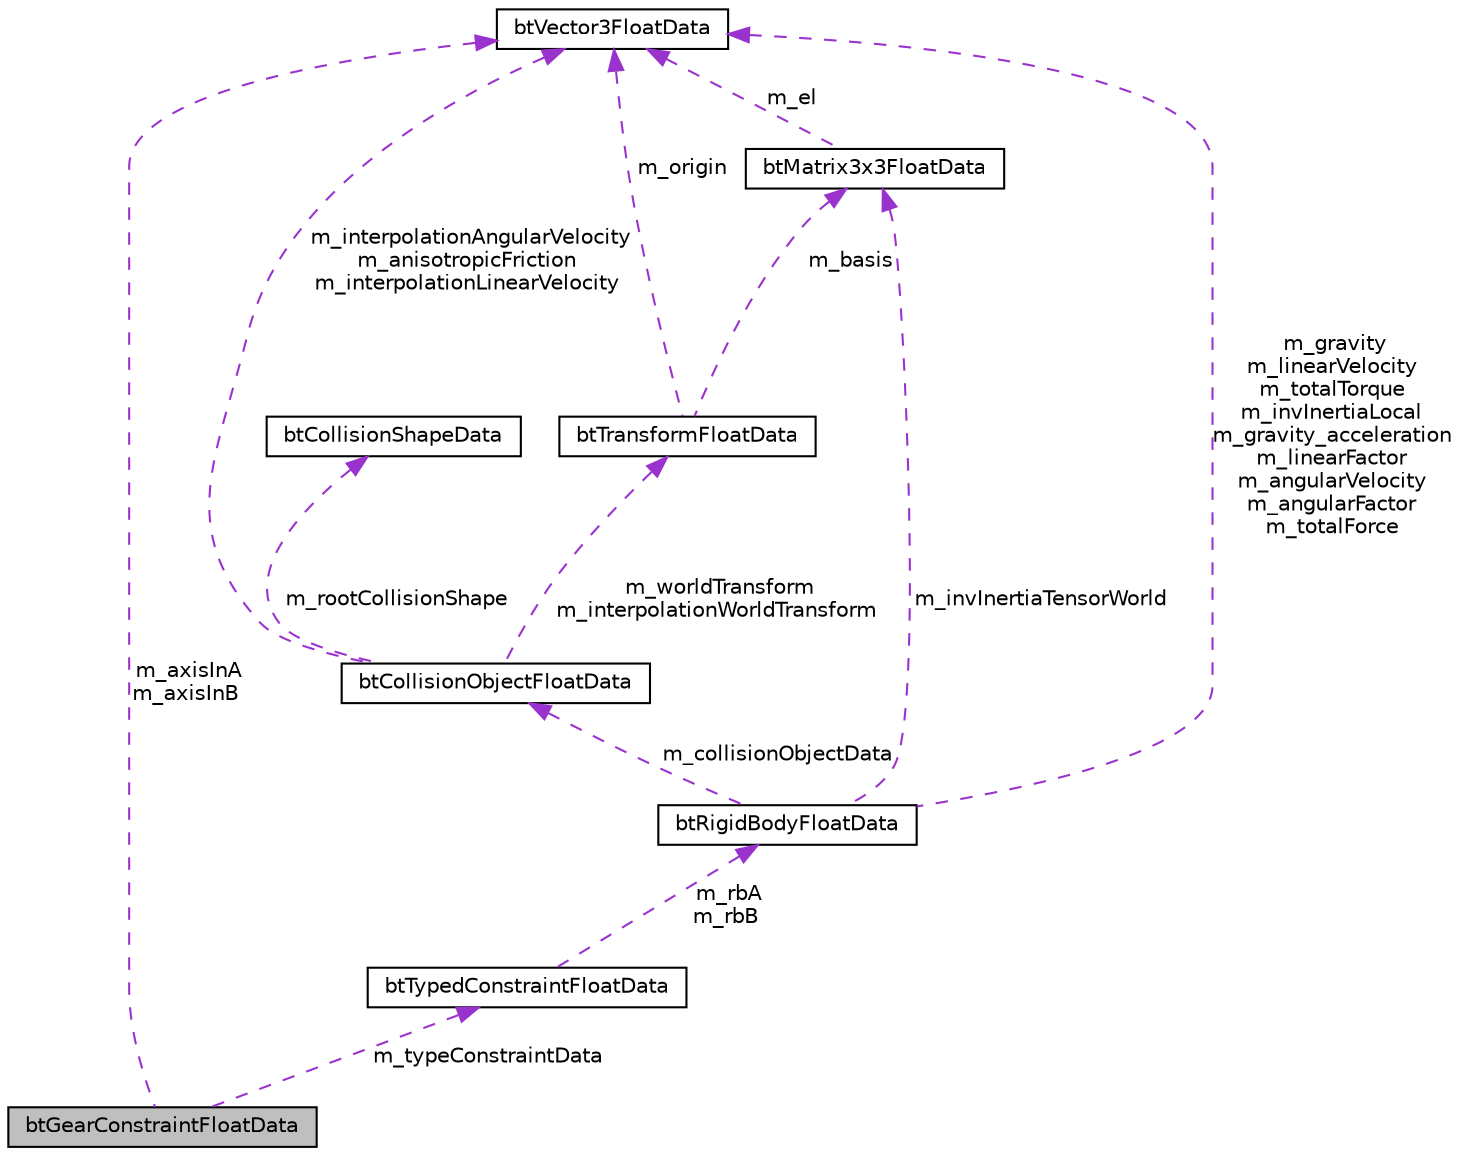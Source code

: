 digraph "btGearConstraintFloatData"
{
  edge [fontname="Helvetica",fontsize="10",labelfontname="Helvetica",labelfontsize="10"];
  node [fontname="Helvetica",fontsize="10",shape=record];
  Node1 [label="btGearConstraintFloatData",height=0.2,width=0.4,color="black", fillcolor="grey75", style="filled", fontcolor="black"];
  Node2 -> Node1 [dir="back",color="darkorchid3",fontsize="10",style="dashed",label=" m_axisInA\nm_axisInB" ];
  Node2 [label="btVector3FloatData",height=0.2,width=0.4,color="black", fillcolor="white", style="filled",URL="$structbt_vector3_float_data.html"];
  Node3 -> Node1 [dir="back",color="darkorchid3",fontsize="10",style="dashed",label=" m_typeConstraintData" ];
  Node3 [label="btTypedConstraintFloatData",height=0.2,width=0.4,color="black", fillcolor="white", style="filled",URL="$structbt_typed_constraint_float_data.html",tooltip="do not change those serialization structures, it requires an updated sBulletDNAstr/sBulletDNAstr64 ..."];
  Node4 -> Node3 [dir="back",color="darkorchid3",fontsize="10",style="dashed",label=" m_rbA\nm_rbB" ];
  Node4 [label="btRigidBodyFloatData",height=0.2,width=0.4,color="black", fillcolor="white", style="filled",URL="$structbt_rigid_body_float_data.html",tooltip="do not change those serialization structures, it requires an updated sBulletDNAstr/sBulletDNAstr64 ..."];
  Node5 -> Node4 [dir="back",color="darkorchid3",fontsize="10",style="dashed",label=" m_collisionObjectData" ];
  Node5 [label="btCollisionObjectFloatData",height=0.2,width=0.4,color="black", fillcolor="white", style="filled",URL="$structbt_collision_object_float_data.html",tooltip="do not change those serialization structures, it requires an updated sBulletDNAstr/sBulletDNAstr64 ..."];
  Node2 -> Node5 [dir="back",color="darkorchid3",fontsize="10",style="dashed",label=" m_interpolationAngularVelocity\nm_anisotropicFriction\nm_interpolationLinearVelocity" ];
  Node6 -> Node5 [dir="back",color="darkorchid3",fontsize="10",style="dashed",label=" m_rootCollisionShape" ];
  Node6 [label="btCollisionShapeData",height=0.2,width=0.4,color="black", fillcolor="white", style="filled",URL="$structbt_collision_shape_data.html",tooltip="do not change those serialization structures, it requires an updated sBulletDNAstr/sBulletDNAstr64 ..."];
  Node7 -> Node5 [dir="back",color="darkorchid3",fontsize="10",style="dashed",label=" m_worldTransform\nm_interpolationWorldTransform" ];
  Node7 [label="btTransformFloatData",height=0.2,width=0.4,color="black", fillcolor="white", style="filled",URL="$structbt_transform_float_data.html",tooltip="for serialization "];
  Node8 -> Node7 [dir="back",color="darkorchid3",fontsize="10",style="dashed",label=" m_basis" ];
  Node8 [label="btMatrix3x3FloatData",height=0.2,width=0.4,color="black", fillcolor="white", style="filled",URL="$structbt_matrix3x3_float_data.html",tooltip="for serialization "];
  Node2 -> Node8 [dir="back",color="darkorchid3",fontsize="10",style="dashed",label=" m_el" ];
  Node2 -> Node7 [dir="back",color="darkorchid3",fontsize="10",style="dashed",label=" m_origin" ];
  Node8 -> Node4 [dir="back",color="darkorchid3",fontsize="10",style="dashed",label=" m_invInertiaTensorWorld" ];
  Node2 -> Node4 [dir="back",color="darkorchid3",fontsize="10",style="dashed",label=" m_gravity\nm_linearVelocity\nm_totalTorque\nm_invInertiaLocal\nm_gravity_acceleration\nm_linearFactor\nm_angularVelocity\nm_angularFactor\nm_totalForce" ];
}
